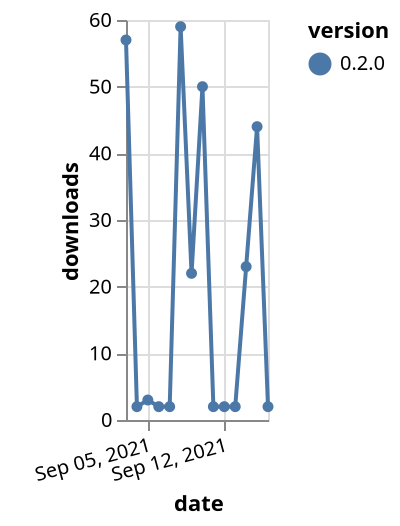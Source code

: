 {"$schema": "https://vega.github.io/schema/vega-lite/v5.json", "description": "A simple bar chart with embedded data.", "data": {"values": [{"date": "2021-09-03", "total": 42170, "delta": 57, "version": "0.2.0"}, {"date": "2021-09-04", "total": 42172, "delta": 2, "version": "0.2.0"}, {"date": "2021-09-05", "total": 42175, "delta": 3, "version": "0.2.0"}, {"date": "2021-09-06", "total": 42177, "delta": 2, "version": "0.2.0"}, {"date": "2021-09-07", "total": 42179, "delta": 2, "version": "0.2.0"}, {"date": "2021-09-08", "total": 42238, "delta": 59, "version": "0.2.0"}, {"date": "2021-09-09", "total": 42260, "delta": 22, "version": "0.2.0"}, {"date": "2021-09-10", "total": 42310, "delta": 50, "version": "0.2.0"}, {"date": "2021-09-11", "total": 42312, "delta": 2, "version": "0.2.0"}, {"date": "2021-09-12", "total": 42314, "delta": 2, "version": "0.2.0"}, {"date": "2021-09-13", "total": 42316, "delta": 2, "version": "0.2.0"}, {"date": "2021-09-14", "total": 42339, "delta": 23, "version": "0.2.0"}, {"date": "2021-09-15", "total": 42383, "delta": 44, "version": "0.2.0"}, {"date": "2021-09-16", "total": 42385, "delta": 2, "version": "0.2.0"}]}, "width": "container", "mark": {"type": "line", "point": {"filled": true}}, "encoding": {"x": {"field": "date", "type": "temporal", "timeUnit": "yearmonthdate", "title": "date", "axis": {"labelAngle": -15}}, "y": {"field": "delta", "type": "quantitative", "title": "downloads"}, "color": {"field": "version", "type": "nominal"}, "tooltip": {"field": "delta"}}}